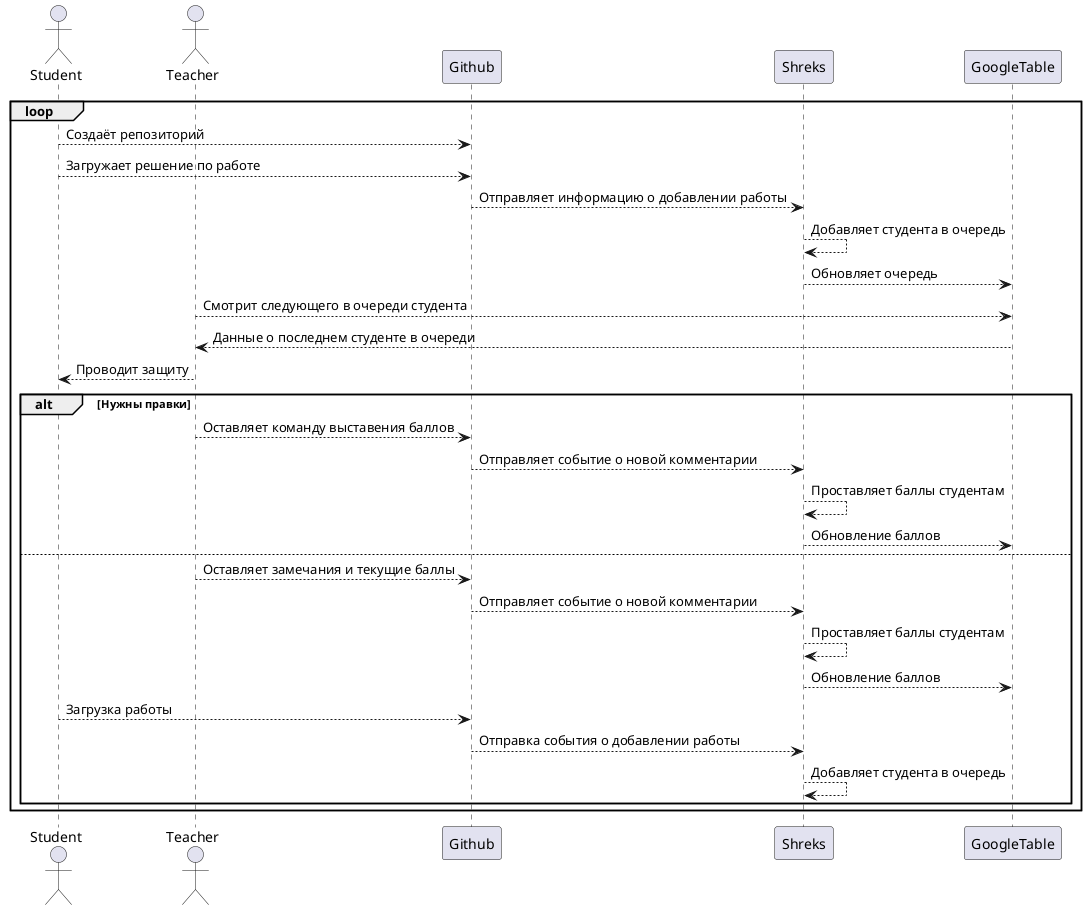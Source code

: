 @startuml Subject lesson

actor Student
actor Teacher

loop 
    Student --> Github : Создаёт репозиторий
    Student --> Github : Загружает решение по работе
    Github --> Shreks : Отправляет информацию о добавлении работы
    Shreks --> Shreks : Добавляет студента в очередь
    Shreks --> GoogleTable : Обновляет очередь

    Teacher --> GoogleTable : Смотрит следующего в очереди студента
    GoogleTable --> Teacher : Данные о последнем студенте в очереди

    Teacher --> Student : Проводит защиту

    alt Нужны правки
        Teacher --> Github : Оставляет команду выставения баллов
        Github --> Shreks : Отправляет событие о новой комментарии
        Shreks --> Shreks : Проставляет баллы студентам
        Shreks --> GoogleTable : Обновление баллов
    else
        Teacher --> Github : Оставляет замечания и текущие баллы
        Github --> Shreks : Отправляет событие о новой комментарии
        Shreks --> Shreks : Проставляет баллы студентам
        Shreks --> GoogleTable : Обновление баллов
        Student --> Github : Загрузка работы
        Github --> Shreks : Отправка события о добавлении работы
        Shreks --> Shreks : Добавляет студента в очередь

        
    end
end

@enduml